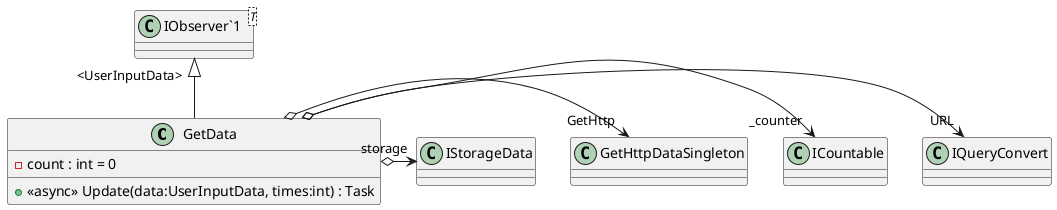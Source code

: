 @startuml
class GetData {
    - count : int = 0
    + <<async>> Update(data:UserInputData, times:int) : Task
}
class "IObserver`1"<T> {
}
"IObserver`1" "<UserInputData>" <|-- GetData
GetData o-> "URL" IQueryConvert
GetData o-> "_counter" ICountable
GetData o-> "GetHttp" GetHttpDataSingleton
GetData o-> "storage" IStorageData
@enduml
